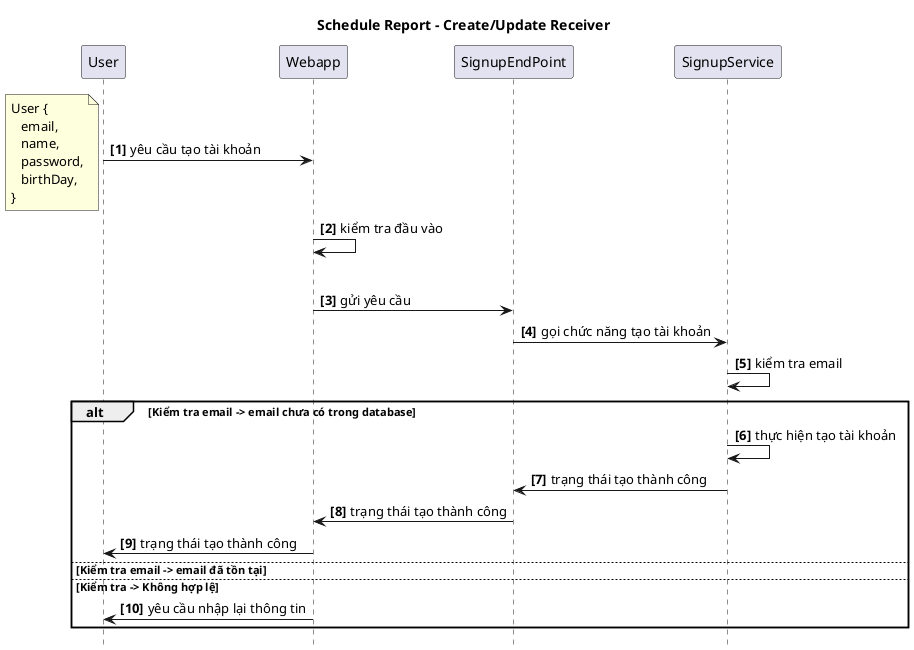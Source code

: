 @startuml
skinparam defaultFontName Verdana
title Schedule Report - Create/Update Receiver
hide footbox
autonumber "<b>[0]"

User -> Webapp: yêu cầu tạo tài khoản
note left
 User {
    email,
    name,
    password,
    birthDay,
 }
end note
Webapp -> Webapp: kiểm tra đầu vào
alt Kiểm tra -> Hợp lệ
Webapp -> SignupEndPoint: gửi yêu cầu
SignupEndPoint -> SignupService: gọi chức năng tạo tài khoản
SignupService -> SignupService: kiểm tra email
    alt Kiểm tra email -> email chưa có trong database
    SignupService -> SignupService: thực hiện tạo tài khoản
    SignupService -> SignupEndPoint: trạng thái tạo thành công
    SignupEndPoint -> Webapp: trạng thái tạo thành công
    Webapp -> User:trạng thái tạo thành công
    else Kiểm tra email -> email đã tồn tại
else Kiểm tra -> Không hợp lệ
    Webapp -> User : yêu cầu nhập lại thông tin
end
@enduml

